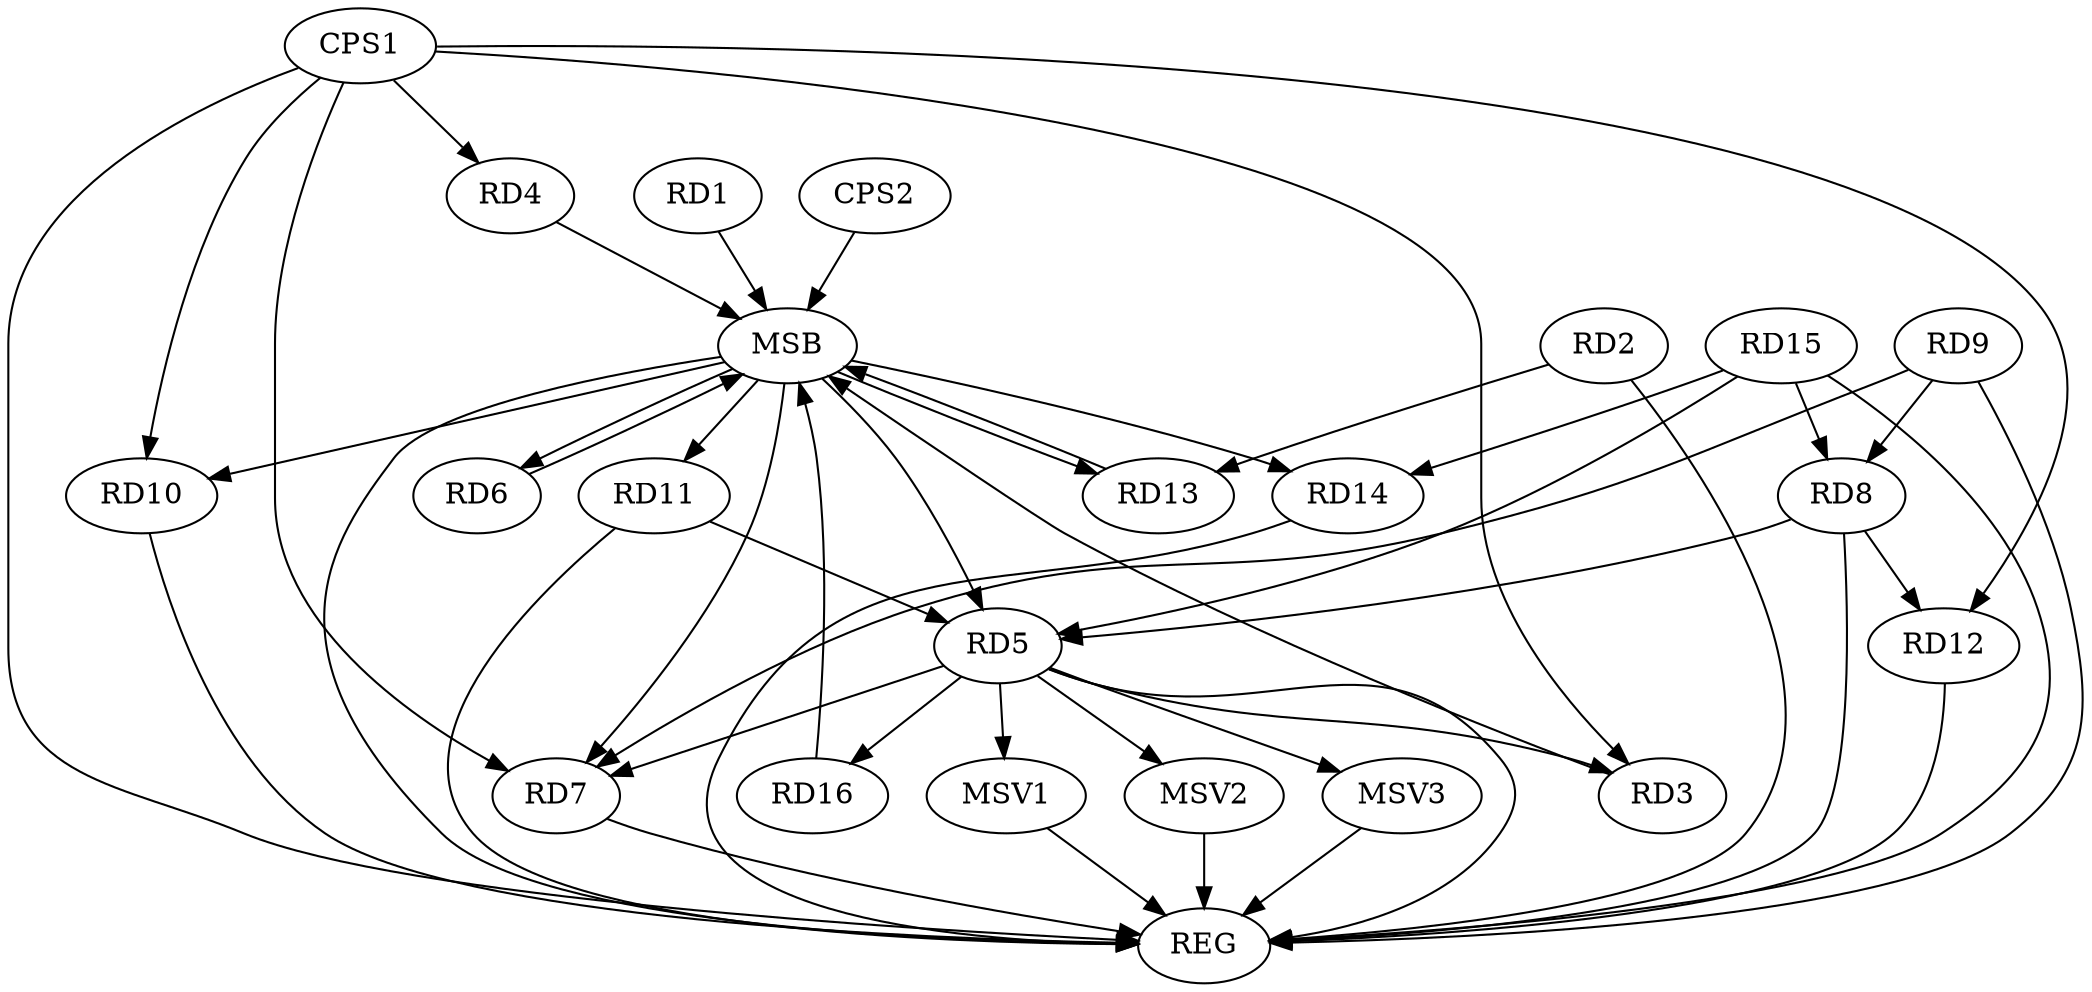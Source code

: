 strict digraph G {
  RD1 [ label="RD1" ];
  RD2 [ label="RD2" ];
  RD3 [ label="RD3" ];
  RD4 [ label="RD4" ];
  RD5 [ label="RD5" ];
  RD6 [ label="RD6" ];
  RD7 [ label="RD7" ];
  RD8 [ label="RD8" ];
  RD9 [ label="RD9" ];
  RD10 [ label="RD10" ];
  RD11 [ label="RD11" ];
  RD12 [ label="RD12" ];
  RD13 [ label="RD13" ];
  RD14 [ label="RD14" ];
  RD15 [ label="RD15" ];
  RD16 [ label="RD16" ];
  CPS1 [ label="CPS1" ];
  CPS2 [ label="CPS2" ];
  REG [ label="REG" ];
  MSB [ label="MSB" ];
  MSV1 [ label="MSV1" ];
  MSV2 [ label="MSV2" ];
  MSV3 [ label="MSV3" ];
  RD2 -> RD13;
  RD5 -> RD3;
  RD5 -> RD7;
  RD8 -> RD5;
  RD11 -> RD5;
  RD15 -> RD5;
  RD5 -> RD16;
  RD9 -> RD7;
  RD9 -> RD8;
  RD8 -> RD12;
  RD15 -> RD8;
  RD15 -> RD14;
  CPS1 -> RD3;
  CPS1 -> RD4;
  CPS1 -> RD7;
  CPS1 -> RD10;
  CPS1 -> RD12;
  RD2 -> REG;
  RD5 -> REG;
  RD7 -> REG;
  RD8 -> REG;
  RD9 -> REG;
  RD10 -> REG;
  RD11 -> REG;
  RD12 -> REG;
  RD14 -> REG;
  RD15 -> REG;
  CPS1 -> REG;
  RD1 -> MSB;
  MSB -> RD5;
  MSB -> RD11;
  MSB -> RD14;
  MSB -> REG;
  RD3 -> MSB;
  RD4 -> MSB;
  RD6 -> MSB;
  MSB -> RD13;
  RD13 -> MSB;
  RD16 -> MSB;
  MSB -> RD6;
  MSB -> RD7;
  MSB -> RD10;
  CPS2 -> MSB;
  RD5 -> MSV1;
  MSV1 -> REG;
  RD5 -> MSV2;
  MSV2 -> REG;
  RD5 -> MSV3;
  MSV3 -> REG;
}
